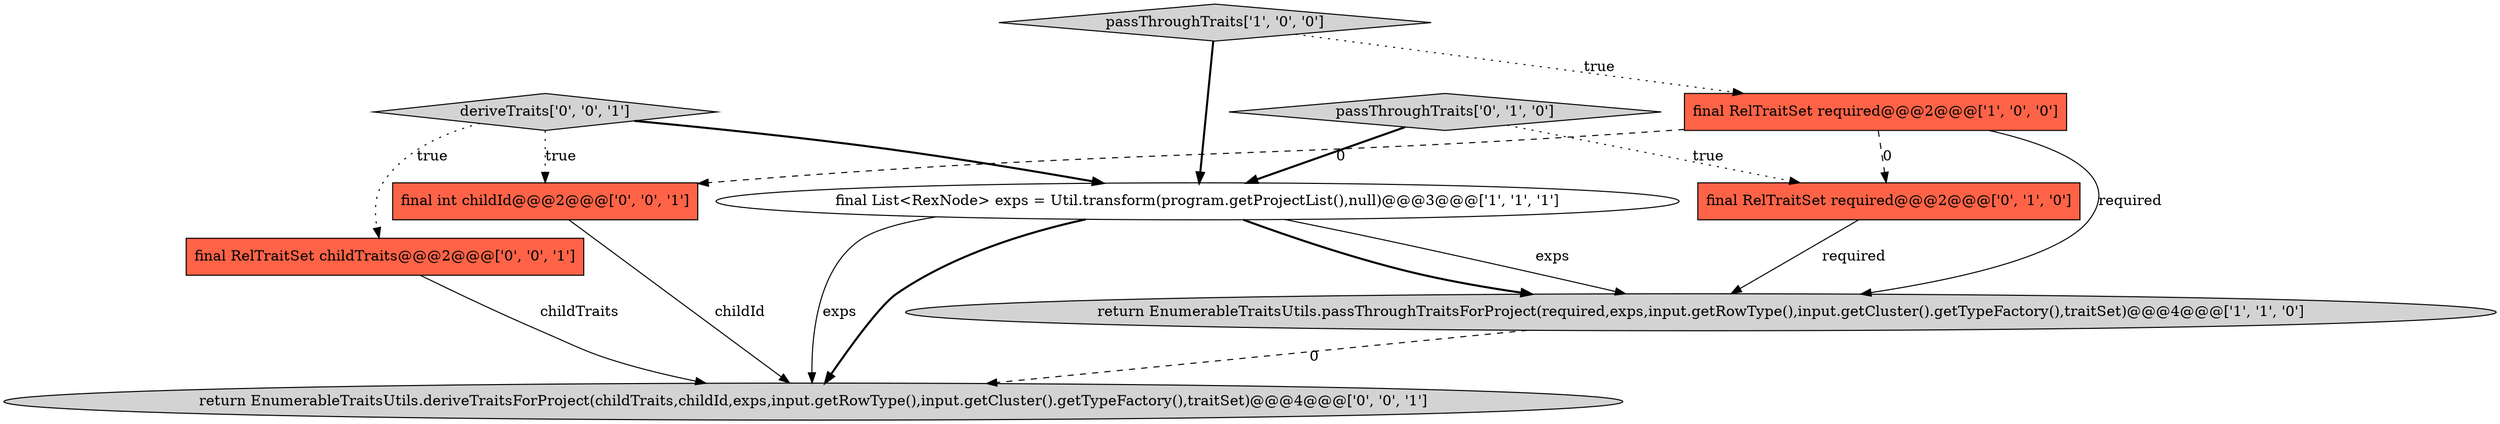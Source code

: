 digraph {
7 [style = filled, label = "final RelTraitSet childTraits@@@2@@@['0', '0', '1']", fillcolor = tomato, shape = box image = "AAA0AAABBB3BBB"];
5 [style = filled, label = "final RelTraitSet required@@@2@@@['0', '1', '0']", fillcolor = tomato, shape = box image = "AAA1AAABBB2BBB"];
8 [style = filled, label = "deriveTraits['0', '0', '1']", fillcolor = lightgray, shape = diamond image = "AAA0AAABBB3BBB"];
3 [style = filled, label = "passThroughTraits['1', '0', '0']", fillcolor = lightgray, shape = diamond image = "AAA0AAABBB1BBB"];
2 [style = filled, label = "final List<RexNode> exps = Util.transform(program.getProjectList(),null)@@@3@@@['1', '1', '1']", fillcolor = white, shape = ellipse image = "AAA0AAABBB1BBB"];
1 [style = filled, label = "final RelTraitSet required@@@2@@@['1', '0', '0']", fillcolor = tomato, shape = box image = "AAA1AAABBB1BBB"];
4 [style = filled, label = "passThroughTraits['0', '1', '0']", fillcolor = lightgray, shape = diamond image = "AAA0AAABBB2BBB"];
6 [style = filled, label = "return EnumerableTraitsUtils.deriveTraitsForProject(childTraits,childId,exps,input.getRowType(),input.getCluster().getTypeFactory(),traitSet)@@@4@@@['0', '0', '1']", fillcolor = lightgray, shape = ellipse image = "AAA0AAABBB3BBB"];
9 [style = filled, label = "final int childId@@@2@@@['0', '0', '1']", fillcolor = tomato, shape = box image = "AAA0AAABBB3BBB"];
0 [style = filled, label = "return EnumerableTraitsUtils.passThroughTraitsForProject(required,exps,input.getRowType(),input.getCluster().getTypeFactory(),traitSet)@@@4@@@['1', '1', '0']", fillcolor = lightgray, shape = ellipse image = "AAA0AAABBB1BBB"];
5->0 [style = solid, label="required"];
2->6 [style = solid, label="exps"];
4->5 [style = dotted, label="true"];
8->7 [style = dotted, label="true"];
1->9 [style = dashed, label="0"];
7->6 [style = solid, label="childTraits"];
2->0 [style = bold, label=""];
8->9 [style = dotted, label="true"];
4->2 [style = bold, label=""];
1->5 [style = dashed, label="0"];
3->2 [style = bold, label=""];
8->2 [style = bold, label=""];
9->6 [style = solid, label="childId"];
2->6 [style = bold, label=""];
1->0 [style = solid, label="required"];
2->0 [style = solid, label="exps"];
3->1 [style = dotted, label="true"];
0->6 [style = dashed, label="0"];
}
